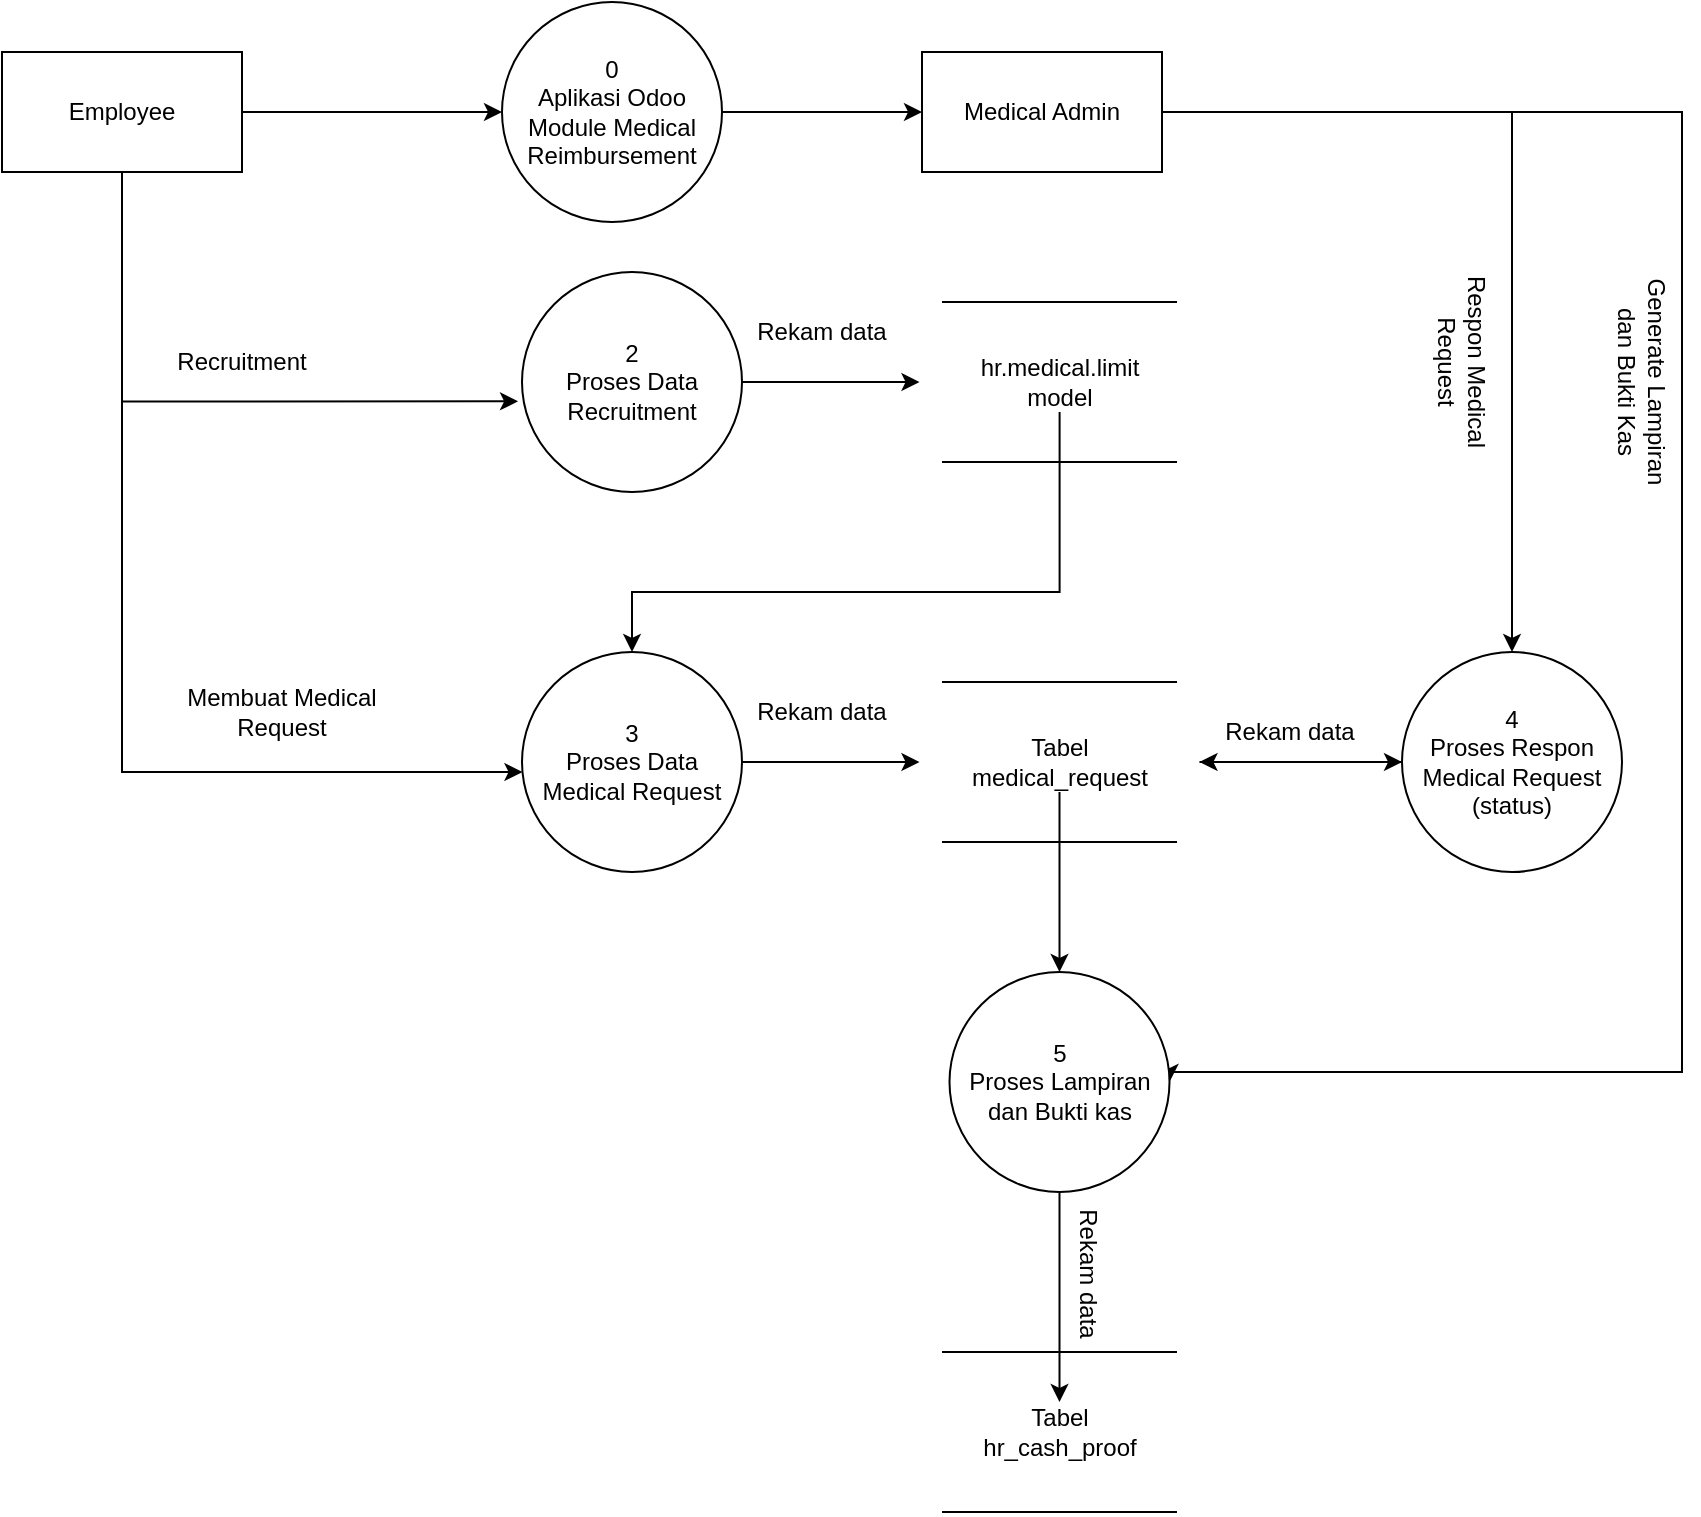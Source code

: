 <mxfile version="21.2.9" type="github">
  <diagram name="Page-1" id="NCHEDFaTNdQXQWnGJUuj">
    <mxGraphModel dx="1034" dy="462" grid="1" gridSize="10" guides="1" tooltips="1" connect="1" arrows="1" fold="1" page="1" pageScale="1" pageWidth="850" pageHeight="1100" math="0" shadow="0">
      <root>
        <mxCell id="0" />
        <mxCell id="1" parent="0" />
        <mxCell id="auxzIFHcxL0lGf6k54Ho-6" value="" style="edgeStyle=orthogonalEdgeStyle;rounded=0;orthogonalLoop=1;jettySize=auto;html=1;" edge="1" parent="1" source="auxzIFHcxL0lGf6k54Ho-1" target="auxzIFHcxL0lGf6k54Ho-2">
          <mxGeometry relative="1" as="geometry" />
        </mxCell>
        <mxCell id="auxzIFHcxL0lGf6k54Ho-31" style="edgeStyle=orthogonalEdgeStyle;rounded=0;orthogonalLoop=1;jettySize=auto;html=1;entryX=-0.018;entryY=0.588;entryDx=0;entryDy=0;entryPerimeter=0;" edge="1" parent="1" source="auxzIFHcxL0lGf6k54Ho-1" target="auxzIFHcxL0lGf6k54Ho-22">
          <mxGeometry relative="1" as="geometry">
            <Array as="points">
              <mxPoint x="140" y="305" />
            </Array>
          </mxGeometry>
        </mxCell>
        <mxCell id="auxzIFHcxL0lGf6k54Ho-1" value="Employee" style="rounded=0;whiteSpace=wrap;html=1;" vertex="1" parent="1">
          <mxGeometry x="80" y="130" width="120" height="60" as="geometry" />
        </mxCell>
        <mxCell id="auxzIFHcxL0lGf6k54Ho-7" value="" style="edgeStyle=orthogonalEdgeStyle;rounded=0;orthogonalLoop=1;jettySize=auto;html=1;" edge="1" parent="1" source="auxzIFHcxL0lGf6k54Ho-2" target="auxzIFHcxL0lGf6k54Ho-3">
          <mxGeometry relative="1" as="geometry" />
        </mxCell>
        <mxCell id="auxzIFHcxL0lGf6k54Ho-2" value="0&lt;br&gt;Aplikasi Odoo Module Medical Reimbursement" style="ellipse;whiteSpace=wrap;html=1;aspect=fixed;" vertex="1" parent="1">
          <mxGeometry x="330" y="105" width="110" height="110" as="geometry" />
        </mxCell>
        <mxCell id="auxzIFHcxL0lGf6k54Ho-34" style="edgeStyle=orthogonalEdgeStyle;rounded=0;orthogonalLoop=1;jettySize=auto;html=1;" edge="1" parent="1" source="auxzIFHcxL0lGf6k54Ho-3" target="auxzIFHcxL0lGf6k54Ho-36">
          <mxGeometry relative="1" as="geometry">
            <mxPoint x="790" y="400" as="targetPoint" />
          </mxGeometry>
        </mxCell>
        <mxCell id="auxzIFHcxL0lGf6k54Ho-40" style="edgeStyle=orthogonalEdgeStyle;rounded=0;orthogonalLoop=1;jettySize=auto;html=1;entryX=1;entryY=0.5;entryDx=0;entryDy=0;" edge="1" parent="1" source="auxzIFHcxL0lGf6k54Ho-3" target="auxzIFHcxL0lGf6k54Ho-41">
          <mxGeometry relative="1" as="geometry">
            <mxPoint x="760" y="630" as="targetPoint" />
            <Array as="points">
              <mxPoint x="920" y="160" />
              <mxPoint x="920" y="640" />
              <mxPoint x="664" y="640" />
            </Array>
          </mxGeometry>
        </mxCell>
        <mxCell id="auxzIFHcxL0lGf6k54Ho-3" value="Medical Admin" style="rounded=0;whiteSpace=wrap;html=1;" vertex="1" parent="1">
          <mxGeometry x="540" y="130" width="120" height="60" as="geometry" />
        </mxCell>
        <mxCell id="auxzIFHcxL0lGf6k54Ho-20" value="" style="group" vertex="1" connectable="0" parent="1">
          <mxGeometry x="90.0" y="240" width="588.75" height="110" as="geometry" />
        </mxCell>
        <mxCell id="auxzIFHcxL0lGf6k54Ho-22" value="2&lt;br&gt;Proses Data Recruitment" style="ellipse;whiteSpace=wrap;html=1;aspect=fixed;" vertex="1" parent="auxzIFHcxL0lGf6k54Ho-20">
          <mxGeometry x="250" width="110" height="110" as="geometry" />
        </mxCell>
        <mxCell id="auxzIFHcxL0lGf6k54Ho-24" value="" style="group" vertex="1" connectable="0" parent="auxzIFHcxL0lGf6k54Ho-20">
          <mxGeometry x="460" y="15" width="128.75" height="80" as="geometry" />
        </mxCell>
        <mxCell id="auxzIFHcxL0lGf6k54Ho-25" value="" style="endArrow=none;html=1;rounded=0;" edge="1" parent="auxzIFHcxL0lGf6k54Ho-24">
          <mxGeometry width="50" height="50" relative="1" as="geometry">
            <mxPoint as="sourcePoint" />
            <mxPoint x="117.5" as="targetPoint" />
            <Array as="points" />
          </mxGeometry>
        </mxCell>
        <mxCell id="auxzIFHcxL0lGf6k54Ho-26" value="" style="endArrow=none;html=1;rounded=0;" edge="1" parent="auxzIFHcxL0lGf6k54Ho-24">
          <mxGeometry width="50" height="50" relative="1" as="geometry">
            <mxPoint y="80" as="sourcePoint" />
            <mxPoint x="117.5" y="80" as="targetPoint" />
            <Array as="points" />
          </mxGeometry>
        </mxCell>
        <mxCell id="auxzIFHcxL0lGf6k54Ho-27" value="hr.medical.limit&lt;br&gt;model" style="text;html=1;strokeColor=none;fillColor=none;align=center;verticalAlign=middle;whiteSpace=wrap;rounded=0;" vertex="1" parent="auxzIFHcxL0lGf6k54Ho-24">
          <mxGeometry x="-11.25" y="25" width="140" height="30" as="geometry" />
        </mxCell>
        <mxCell id="auxzIFHcxL0lGf6k54Ho-28" style="edgeStyle=orthogonalEdgeStyle;rounded=0;orthogonalLoop=1;jettySize=auto;html=1;entryX=0;entryY=0.5;entryDx=0;entryDy=0;" edge="1" parent="auxzIFHcxL0lGf6k54Ho-20" source="auxzIFHcxL0lGf6k54Ho-22" target="auxzIFHcxL0lGf6k54Ho-27">
          <mxGeometry relative="1" as="geometry" />
        </mxCell>
        <mxCell id="auxzIFHcxL0lGf6k54Ho-30" value="Rekam data" style="text;html=1;strokeColor=none;fillColor=none;align=center;verticalAlign=middle;whiteSpace=wrap;rounded=0;" vertex="1" parent="auxzIFHcxL0lGf6k54Ho-20">
          <mxGeometry x="340" y="15" width="120" height="30" as="geometry" />
        </mxCell>
        <mxCell id="auxzIFHcxL0lGf6k54Ho-32" value="Recruitment" style="text;html=1;strokeColor=none;fillColor=none;align=center;verticalAlign=middle;whiteSpace=wrap;rounded=0;" vertex="1" parent="auxzIFHcxL0lGf6k54Ho-20">
          <mxGeometry x="80.0" y="30" width="60" height="30" as="geometry" />
        </mxCell>
        <mxCell id="auxzIFHcxL0lGf6k54Ho-9" value="3&lt;br&gt;Proses Data Medical Request" style="ellipse;whiteSpace=wrap;html=1;aspect=fixed;" vertex="1" parent="1">
          <mxGeometry x="340" y="430" width="110" height="110" as="geometry" />
        </mxCell>
        <mxCell id="auxzIFHcxL0lGf6k54Ho-10" value="" style="edgeStyle=orthogonalEdgeStyle;rounded=0;orthogonalLoop=1;jettySize=auto;html=1;" edge="1" parent="1" target="auxzIFHcxL0lGf6k54Ho-9">
          <mxGeometry relative="1" as="geometry">
            <mxPoint x="140" y="200" as="sourcePoint" />
            <Array as="points">
              <mxPoint x="140" y="490" />
            </Array>
          </mxGeometry>
        </mxCell>
        <mxCell id="auxzIFHcxL0lGf6k54Ho-13" value="" style="group" vertex="1" connectable="0" parent="1">
          <mxGeometry x="550" y="445" width="128.75" height="80" as="geometry" />
        </mxCell>
        <mxCell id="auxzIFHcxL0lGf6k54Ho-11" value="" style="endArrow=none;html=1;rounded=0;" edge="1" parent="auxzIFHcxL0lGf6k54Ho-13">
          <mxGeometry width="50" height="50" relative="1" as="geometry">
            <mxPoint as="sourcePoint" />
            <mxPoint x="117.5" as="targetPoint" />
            <Array as="points" />
          </mxGeometry>
        </mxCell>
        <mxCell id="auxzIFHcxL0lGf6k54Ho-12" value="" style="endArrow=none;html=1;rounded=0;" edge="1" parent="auxzIFHcxL0lGf6k54Ho-13">
          <mxGeometry width="50" height="50" relative="1" as="geometry">
            <mxPoint y="80" as="sourcePoint" />
            <mxPoint x="117.5" y="80" as="targetPoint" />
            <Array as="points" />
          </mxGeometry>
        </mxCell>
        <mxCell id="auxzIFHcxL0lGf6k54Ho-14" value="Tabel &lt;br&gt;medical_request" style="text;html=1;strokeColor=none;fillColor=none;align=center;verticalAlign=middle;whiteSpace=wrap;rounded=0;" vertex="1" parent="auxzIFHcxL0lGf6k54Ho-13">
          <mxGeometry x="-11.25" y="25" width="140" height="30" as="geometry" />
        </mxCell>
        <mxCell id="auxzIFHcxL0lGf6k54Ho-15" style="edgeStyle=orthogonalEdgeStyle;rounded=0;orthogonalLoop=1;jettySize=auto;html=1;entryX=0;entryY=0.5;entryDx=0;entryDy=0;" edge="1" parent="1" source="auxzIFHcxL0lGf6k54Ho-9" target="auxzIFHcxL0lGf6k54Ho-14">
          <mxGeometry relative="1" as="geometry" />
        </mxCell>
        <mxCell id="auxzIFHcxL0lGf6k54Ho-16" value="Membuat Medical Request" style="text;html=1;strokeColor=none;fillColor=none;align=center;verticalAlign=middle;whiteSpace=wrap;rounded=0;" vertex="1" parent="1">
          <mxGeometry x="160" y="445" width="120" height="30" as="geometry" />
        </mxCell>
        <mxCell id="auxzIFHcxL0lGf6k54Ho-18" value="Rekam data" style="text;html=1;strokeColor=none;fillColor=none;align=center;verticalAlign=middle;whiteSpace=wrap;rounded=0;" vertex="1" parent="1">
          <mxGeometry x="430" y="445" width="120" height="30" as="geometry" />
        </mxCell>
        <mxCell id="auxzIFHcxL0lGf6k54Ho-33" style="edgeStyle=orthogonalEdgeStyle;rounded=0;orthogonalLoop=1;jettySize=auto;html=1;entryX=0.5;entryY=0;entryDx=0;entryDy=0;" edge="1" parent="1" source="auxzIFHcxL0lGf6k54Ho-27" target="auxzIFHcxL0lGf6k54Ho-9">
          <mxGeometry relative="1" as="geometry">
            <Array as="points">
              <mxPoint x="609" y="400" />
              <mxPoint x="395" y="400" />
            </Array>
          </mxGeometry>
        </mxCell>
        <mxCell id="auxzIFHcxL0lGf6k54Ho-38" style="edgeStyle=orthogonalEdgeStyle;rounded=0;orthogonalLoop=1;jettySize=auto;html=1;entryX=1;entryY=0.5;entryDx=0;entryDy=0;" edge="1" parent="1" source="auxzIFHcxL0lGf6k54Ho-36" target="auxzIFHcxL0lGf6k54Ho-14">
          <mxGeometry relative="1" as="geometry" />
        </mxCell>
        <mxCell id="auxzIFHcxL0lGf6k54Ho-36" value="4&lt;br&gt;Proses Respon Medical Request&lt;br&gt;(status)" style="ellipse;whiteSpace=wrap;html=1;aspect=fixed;" vertex="1" parent="1">
          <mxGeometry x="780" y="430" width="110" height="110" as="geometry" />
        </mxCell>
        <mxCell id="auxzIFHcxL0lGf6k54Ho-37" style="edgeStyle=orthogonalEdgeStyle;rounded=0;orthogonalLoop=1;jettySize=auto;html=1;entryX=0;entryY=0.5;entryDx=0;entryDy=0;" edge="1" parent="1" source="auxzIFHcxL0lGf6k54Ho-14" target="auxzIFHcxL0lGf6k54Ho-36">
          <mxGeometry relative="1" as="geometry" />
        </mxCell>
        <mxCell id="auxzIFHcxL0lGf6k54Ho-39" value="Respon Medical Request" style="text;html=1;strokeColor=none;fillColor=none;align=center;verticalAlign=middle;whiteSpace=wrap;rounded=0;rotation=90;" vertex="1" parent="1">
          <mxGeometry x="750" y="270" width="120" height="30" as="geometry" />
        </mxCell>
        <mxCell id="auxzIFHcxL0lGf6k54Ho-54" value="" style="edgeStyle=orthogonalEdgeStyle;rounded=0;orthogonalLoop=1;jettySize=auto;html=1;" edge="1" parent="1" source="auxzIFHcxL0lGf6k54Ho-41" target="auxzIFHcxL0lGf6k54Ho-53">
          <mxGeometry relative="1" as="geometry" />
        </mxCell>
        <mxCell id="auxzIFHcxL0lGf6k54Ho-41" value="5&lt;br&gt;Proses Lampiran dan Bukti kas" style="ellipse;whiteSpace=wrap;html=1;aspect=fixed;" vertex="1" parent="1">
          <mxGeometry x="553.75" y="590" width="110" height="110" as="geometry" />
        </mxCell>
        <mxCell id="auxzIFHcxL0lGf6k54Ho-42" style="edgeStyle=orthogonalEdgeStyle;rounded=0;orthogonalLoop=1;jettySize=auto;html=1;entryX=0.5;entryY=0;entryDx=0;entryDy=0;" edge="1" parent="1" source="auxzIFHcxL0lGf6k54Ho-14" target="auxzIFHcxL0lGf6k54Ho-41">
          <mxGeometry relative="1" as="geometry" />
        </mxCell>
        <mxCell id="auxzIFHcxL0lGf6k54Ho-43" value="Rekam data" style="text;html=1;strokeColor=none;fillColor=none;align=center;verticalAlign=middle;whiteSpace=wrap;rounded=0;" vertex="1" parent="1">
          <mxGeometry x="663.75" y="455" width="120" height="30" as="geometry" />
        </mxCell>
        <mxCell id="auxzIFHcxL0lGf6k54Ho-44" value="Generate Lampiran dan Bukti Kas" style="text;html=1;strokeColor=none;fillColor=none;align=center;verticalAlign=middle;whiteSpace=wrap;rounded=0;rotation=90;" vertex="1" parent="1">
          <mxGeometry x="840" y="280" width="120" height="30" as="geometry" />
        </mxCell>
        <mxCell id="auxzIFHcxL0lGf6k54Ho-50" value="" style="group" vertex="1" connectable="0" parent="1">
          <mxGeometry x="550" y="780" width="128.75" height="80" as="geometry" />
        </mxCell>
        <mxCell id="auxzIFHcxL0lGf6k54Ho-51" value="" style="endArrow=none;html=1;rounded=0;" edge="1" parent="auxzIFHcxL0lGf6k54Ho-50">
          <mxGeometry width="50" height="50" relative="1" as="geometry">
            <mxPoint as="sourcePoint" />
            <mxPoint x="117.5" as="targetPoint" />
            <Array as="points" />
          </mxGeometry>
        </mxCell>
        <mxCell id="auxzIFHcxL0lGf6k54Ho-52" value="" style="endArrow=none;html=1;rounded=0;" edge="1" parent="auxzIFHcxL0lGf6k54Ho-50">
          <mxGeometry width="50" height="50" relative="1" as="geometry">
            <mxPoint y="80" as="sourcePoint" />
            <mxPoint x="117.5" y="80" as="targetPoint" />
            <Array as="points" />
          </mxGeometry>
        </mxCell>
        <mxCell id="auxzIFHcxL0lGf6k54Ho-53" value="Tabel &lt;br&gt;hr_cash_proof" style="text;html=1;strokeColor=none;fillColor=none;align=center;verticalAlign=middle;whiteSpace=wrap;rounded=0;" vertex="1" parent="auxzIFHcxL0lGf6k54Ho-50">
          <mxGeometry x="-11.25" y="25" width="140" height="30" as="geometry" />
        </mxCell>
        <mxCell id="auxzIFHcxL0lGf6k54Ho-55" value="Rekam data" style="text;html=1;strokeColor=none;fillColor=none;align=center;verticalAlign=middle;whiteSpace=wrap;rounded=0;rotation=90;" vertex="1" parent="1">
          <mxGeometry x="563" y="726" width="120" height="30" as="geometry" />
        </mxCell>
      </root>
    </mxGraphModel>
  </diagram>
</mxfile>
